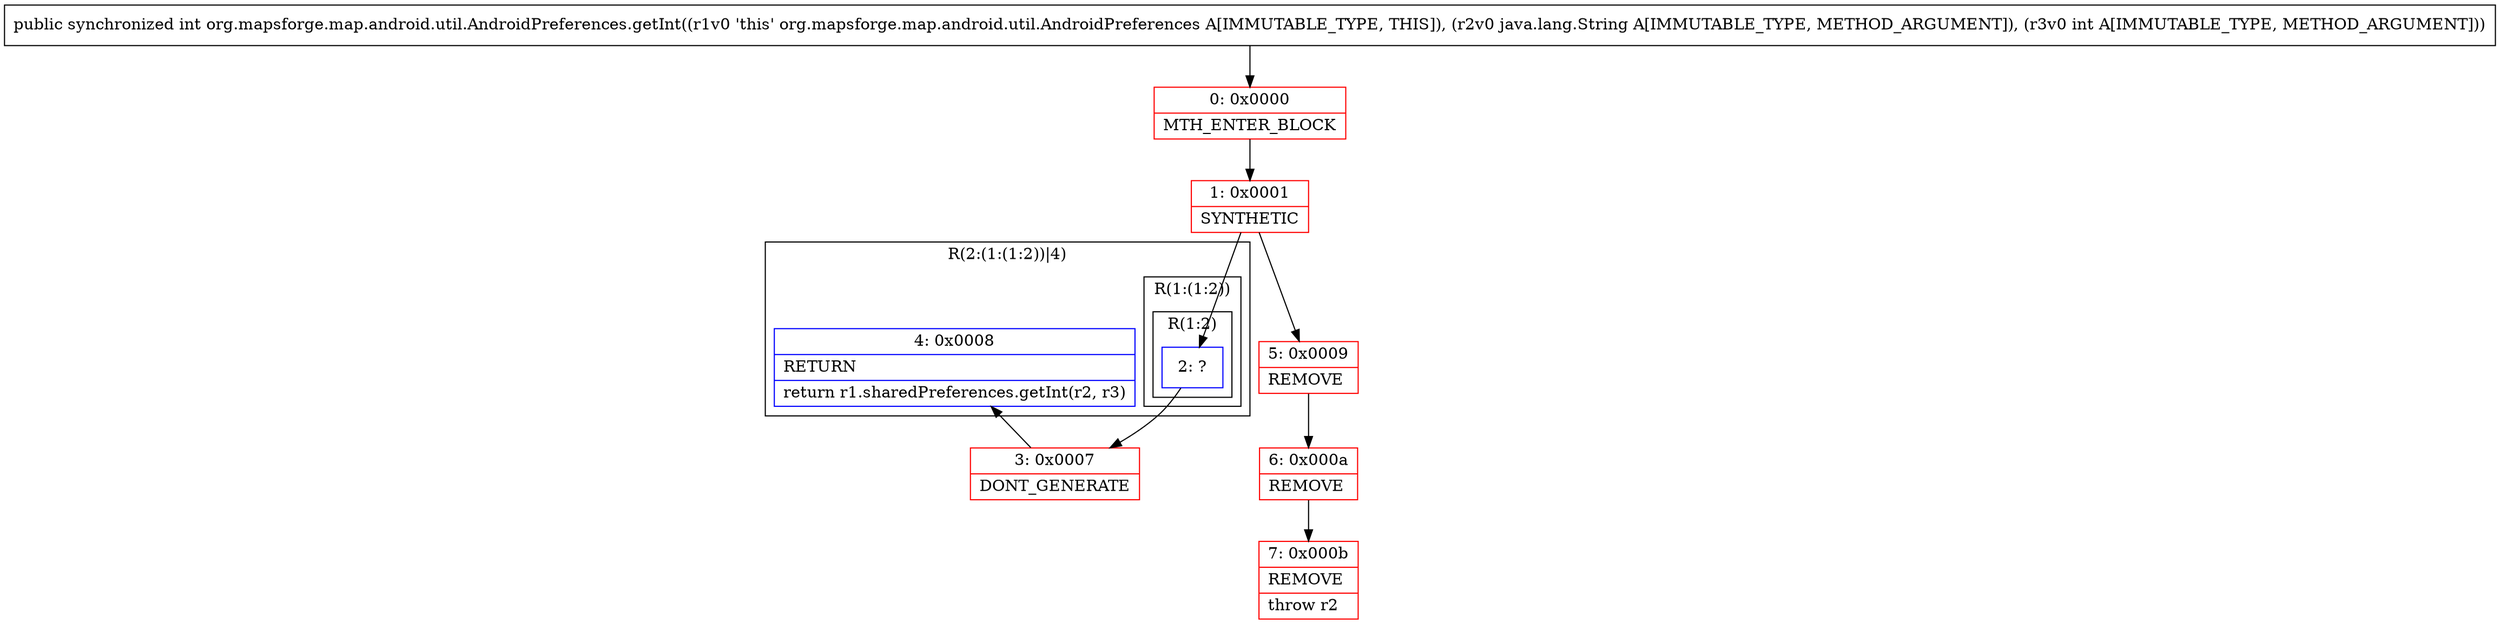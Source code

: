 digraph "CFG fororg.mapsforge.map.android.util.AndroidPreferences.getInt(Ljava\/lang\/String;I)I" {
subgraph cluster_Region_1606615285 {
label = "R(2:(1:(1:2))|4)";
node [shape=record,color=blue];
subgraph cluster_Region_1416330090 {
label = "R(1:(1:2))";
node [shape=record,color=blue];
subgraph cluster_Region_1275938058 {
label = "R(1:2)";
node [shape=record,color=blue];
Node_2 [shape=record,label="{2\:\ ?}"];
}
}
Node_4 [shape=record,label="{4\:\ 0x0008|RETURN\l|return r1.sharedPreferences.getInt(r2, r3)\l}"];
}
Node_0 [shape=record,color=red,label="{0\:\ 0x0000|MTH_ENTER_BLOCK\l}"];
Node_1 [shape=record,color=red,label="{1\:\ 0x0001|SYNTHETIC\l}"];
Node_3 [shape=record,color=red,label="{3\:\ 0x0007|DONT_GENERATE\l}"];
Node_5 [shape=record,color=red,label="{5\:\ 0x0009|REMOVE\l}"];
Node_6 [shape=record,color=red,label="{6\:\ 0x000a|REMOVE\l}"];
Node_7 [shape=record,color=red,label="{7\:\ 0x000b|REMOVE\l|throw r2\l}"];
MethodNode[shape=record,label="{public synchronized int org.mapsforge.map.android.util.AndroidPreferences.getInt((r1v0 'this' org.mapsforge.map.android.util.AndroidPreferences A[IMMUTABLE_TYPE, THIS]), (r2v0 java.lang.String A[IMMUTABLE_TYPE, METHOD_ARGUMENT]), (r3v0 int A[IMMUTABLE_TYPE, METHOD_ARGUMENT])) }"];
MethodNode -> Node_0;
Node_2 -> Node_3;
Node_0 -> Node_1;
Node_1 -> Node_2;
Node_1 -> Node_5;
Node_3 -> Node_4;
Node_5 -> Node_6;
Node_6 -> Node_7;
}

